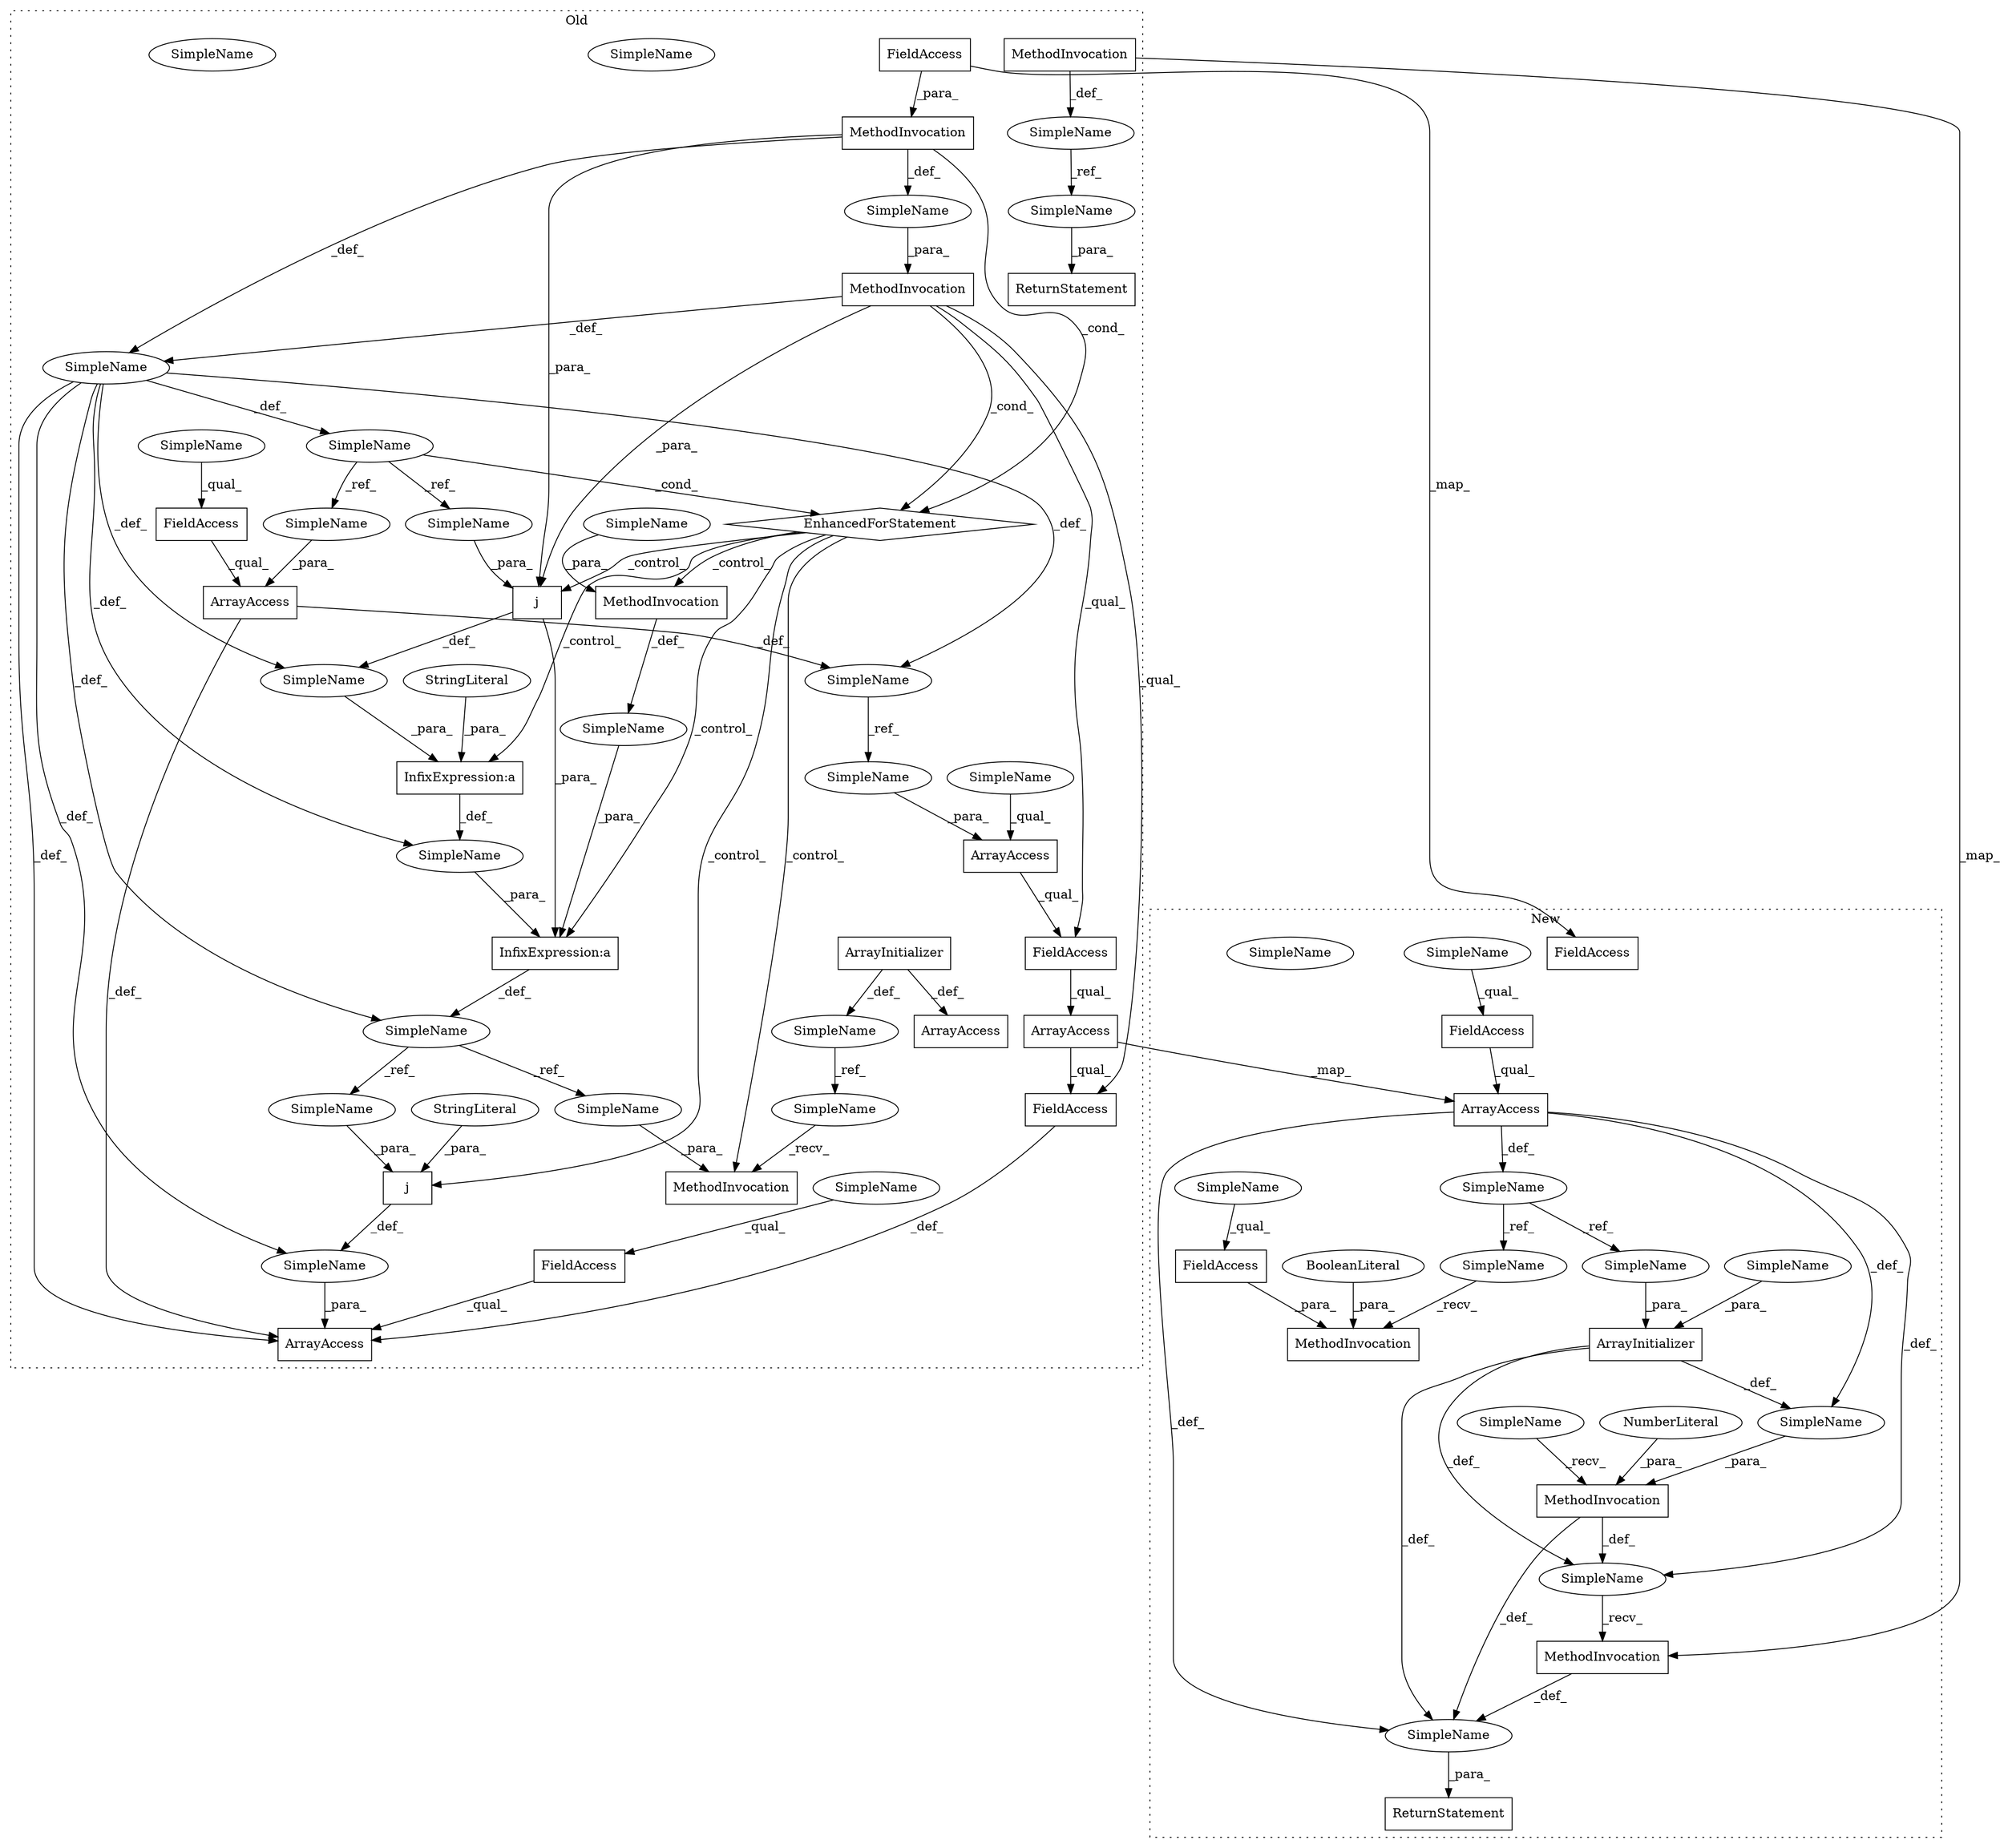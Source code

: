 digraph G {
subgraph cluster0 {
1 [label="ArrayAccess" a="2" s="5169,5186" l="11,1" shape="box"];
3 [label="ArrayAccess" a="2" s="5012,5025" l="12,1" shape="box"];
4 [label="ArrayAccess" a="2" s="5287,5346" l="5,1" shape="box"];
5 [label="ArrayAccess" a="2" s="5169,5174" l="4,1" shape="box"];
6 [label="ArrayAccess" a="2" s="5115,5166" l="15,2" shape="box"];
8 [label="ArrayInitializer" a="4" s="4900" l="2" shape="box"];
10 [label="FieldAccess" a="22" s="5169" l="25" shape="box"];
12 [label="FieldAccess" a="22" s="5115" l="5" shape="box"];
13 [label="FieldAccess" a="22" s="4985" l="11" shape="box"];
14 [label="FieldAccess" a="22" s="5169" l="10" shape="box"];
16 [label="FieldAccess" a="22" s="5012" l="11" shape="box"];
18 [label="MethodInvocation" a="32" s="5420,5432" l="8,1" shape="box"];
19 [label="MethodInvocation" a="32" s="5045,5055" l="7,1" shape="box"];
20 [label="MethodInvocation" a="32" s="4981,4996" l="4,1" shape="box"];
21 [label="MethodInvocation" a="32" s="5216,5230" l="7,1" shape="box"];
24 [label="MethodInvocation" a="32" s="4975,4997" l="6,1" shape="box"];
27 [label="ReturnStatement" a="41" s="5439" l="7" shape="box"];
29 [label="SimpleName" a="42" s="5446" l="1" shape="ellipse"];
30 [label="SimpleName" a="42" s="5204" l="11" shape="ellipse"];
32 [label="SimpleName" a="42" s="5416" l="1" shape="ellipse"];
33 [label="SimpleName" a="42" s="5036" l="7" shape="ellipse"];
34 [label="SimpleName" a="42" s="4876" l="11" shape="ellipse"];
35 [label="SimpleName" a="42" s="5169" l="3" shape="ellipse"];
36 [label="SimpleName" a="42" s="5130" l="7" shape="ellipse"];
39 [label="SimpleName" a="42" s="5101" l="1" shape="ellipse"];
40 [label="SimpleName" a="42" s="5115" l="1" shape="ellipse"];
42 [label="SimpleName" a="42" s="" l="" shape="ellipse"];
43 [label="SimpleName" a="42" s="5173" l="1" shape="ellipse"];
45 [label="SimpleName" a="42" s="5223" l="7" shape="ellipse"];
46 [label="SimpleName" a="42" s="" l="" shape="ellipse"];
48 [label="SimpleName" a="42" s="4971" l="1" shape="ellipse"];
49 [label="SimpleName" a="42" s="5052" l="3" shape="ellipse"];
50 [label="SimpleName" a="42" s="5024" l="1" shape="ellipse"];
51 [label="SimpleName" a="42" s="5012" l="3" shape="ellipse"];
52 [label="SimpleName" a="42" s="" l="" shape="ellipse"];
54 [label="SimpleName" a="42" s="" l="" shape="ellipse"];
55 [label="SimpleName" a="42" s="" l="" shape="ellipse"];
58 [label="SimpleName" a="42" s="5012" l="3" shape="ellipse"];
59 [label="SimpleName" a="42" s="5115" l="1" shape="ellipse"];
60 [label="SimpleName" a="42" s="5010" l="1" shape="ellipse"];
61 [label="SimpleName" a="42" s="" l="" shape="ellipse"];
64 [label="StringLiteral" a="45" s="5060" l="5" shape="ellipse"];
65 [label="StringLiteral" a="45" s="5150" l="16" shape="ellipse"];
66 [label="EnhancedForStatement" a="70" s="4910,4998" l="57,2" shape="diamond"];
67 [label="j" a="106" s="5077" l="25" shape="box"];
68 [label="j" a="106" s="5130" l="36" shape="box"];
69 [label="InfixExpression:a" a="27" s="5065" l="12" shape="box"];
70 [label="InfixExpression:a" a="27" s="5056" l="3" shape="box"];
label = "Old";
style="dotted";
}
subgraph cluster1 {
2 [label="ArrayAccess" a="2" s="5238,5252" l="8,1" shape="box"];
7 [label="ArrayInitializer" a="4" s="5325,5335" l="1,1" shape="box"];
9 [label="BooleanLiteral" a="9" s="5287" l="4" shape="ellipse"];
11 [label="FieldAccess" a="22" s="5238" l="7" shape="box"];
15 [label="FieldAccess" a="22" s="5279" l="7" shape="box"];
17 [label="FieldAccess" a="22" s="5448" l="11" shape="box"];
22 [label="MethodInvocation" a="32" s="5269,5291" l="10,1" shape="box"];
23 [label="MethodInvocation" a="32" s="5525,5537" l="8,1" shape="box"];
25 [label="MethodInvocation" a="32" s="5309,5338" l="7,1" shape="box"];
26 [label="NumberLiteral" a="34" s="5337" l="1" shape="ellipse"];
28 [label="ReturnStatement" a="41" s="5516" l="7" shape="box"];
31 [label="SimpleName" a="42" s="5302" l="6" shape="ellipse"];
37 [label="SimpleName" a="42" s="5300" l="1" shape="ellipse"];
38 [label="SimpleName" a="42" s="5261" l="7" shape="ellipse"];
41 [label="SimpleName" a="42" s="5334" l="1" shape="ellipse"];
44 [label="SimpleName" a="42" s="5230" l="7" shape="ellipse"];
47 [label="SimpleName" a="42" s="" l="" shape="ellipse"];
53 [label="SimpleName" a="42" s="5238" l="3" shape="ellipse"];
56 [label="SimpleName" a="42" s="" l="" shape="ellipse"];
57 [label="SimpleName" a="42" s="5238" l="3" shape="ellipse"];
62 [label="SimpleName" a="42" s="5326" l="7" shape="ellipse"];
63 [label="SimpleName" a="42" s="5279" l="1" shape="ellipse"];
label = "New";
style="dotted";
}
1 -> 2 [label="_map_"];
1 -> 10 [label="_qual_"];
2 -> 44 [label="_def_"];
2 -> 37 [label="_def_"];
2 -> 47 [label="_def_"];
2 -> 56 [label="_def_"];
3 -> 6 [label="_def_"];
3 -> 60 [label="_def_"];
5 -> 14 [label="_qual_"];
7 -> 47 [label="_def_"];
7 -> 37 [label="_def_"];
7 -> 56 [label="_def_"];
8 -> 4 [label="_def_"];
8 -> 34 [label="_def_"];
9 -> 22 [label="_para_"];
10 -> 6 [label="_def_"];
11 -> 2 [label="_qual_"];
12 -> 6 [label="_qual_"];
13 -> 20 [label="_para_"];
13 -> 17 [label="_map_"];
14 -> 1 [label="_qual_"];
15 -> 22 [label="_para_"];
16 -> 3 [label="_qual_"];
18 -> 32 [label="_def_"];
18 -> 23 [label="_map_"];
19 -> 54 [label="_def_"];
20 -> 66 [label="_cond_"];
20 -> 52 [label="_def_"];
20 -> 61 [label="_def_"];
20 -> 67 [label="_para_"];
23 -> 56 [label="_def_"];
24 -> 52 [label="_def_"];
24 -> 67 [label="_para_"];
24 -> 66 [label="_cond_"];
24 -> 14 [label="_qual_"];
24 -> 10 [label="_qual_"];
25 -> 56 [label="_def_"];
25 -> 37 [label="_def_"];
26 -> 25 [label="_para_"];
29 -> 27 [label="_para_"];
30 -> 21 [label="_recv_"];
31 -> 25 [label="_recv_"];
32 -> 29 [label="_ref_"];
33 -> 36 [label="_ref_"];
33 -> 45 [label="_ref_"];
34 -> 30 [label="_ref_"];
35 -> 5 [label="_qual_"];
36 -> 68 [label="_para_"];
37 -> 23 [label="_recv_"];
38 -> 22 [label="_recv_"];
39 -> 67 [label="_para_"];
40 -> 12 [label="_qual_"];
41 -> 7 [label="_para_"];
42 -> 6 [label="_para_"];
43 -> 5 [label="_para_"];
44 -> 38 [label="_ref_"];
44 -> 62 [label="_ref_"];
45 -> 21 [label="_para_"];
46 -> 69 [label="_para_"];
47 -> 25 [label="_para_"];
48 -> 66 [label="_cond_"];
48 -> 50 [label="_ref_"];
48 -> 39 [label="_ref_"];
49 -> 19 [label="_para_"];
50 -> 3 [label="_para_"];
51 -> 16 [label="_qual_"];
52 -> 6 [label="_def_"];
52 -> 55 [label="_def_"];
52 -> 42 [label="_def_"];
52 -> 48 [label="_def_"];
52 -> 33 [label="_def_"];
52 -> 60 [label="_def_"];
52 -> 46 [label="_def_"];
53 -> 11 [label="_qual_"];
54 -> 70 [label="_para_"];
55 -> 70 [label="_para_"];
56 -> 28 [label="_para_"];
60 -> 43 [label="_ref_"];
61 -> 24 [label="_para_"];
62 -> 7 [label="_para_"];
63 -> 15 [label="_qual_"];
64 -> 69 [label="_para_"];
65 -> 68 [label="_para_"];
66 -> 67 [label="_control_"];
66 -> 68 [label="_control_"];
66 -> 19 [label="_control_"];
66 -> 69 [label="_control_"];
66 -> 70 [label="_control_"];
66 -> 21 [label="_control_"];
67 -> 70 [label="_para_"];
67 -> 46 [label="_def_"];
68 -> 42 [label="_def_"];
69 -> 55 [label="_def_"];
70 -> 33 [label="_def_"];
}